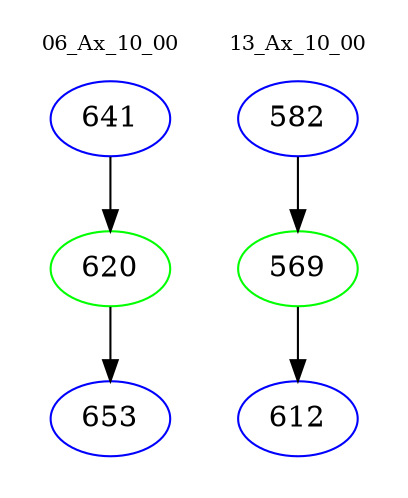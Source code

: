 digraph{
subgraph cluster_0 {
color = white
label = "06_Ax_10_00";
fontsize=10;
T0_641 [label="641", color="blue"]
T0_641 -> T0_620 [color="black"]
T0_620 [label="620", color="green"]
T0_620 -> T0_653 [color="black"]
T0_653 [label="653", color="blue"]
}
subgraph cluster_1 {
color = white
label = "13_Ax_10_00";
fontsize=10;
T1_582 [label="582", color="blue"]
T1_582 -> T1_569 [color="black"]
T1_569 [label="569", color="green"]
T1_569 -> T1_612 [color="black"]
T1_612 [label="612", color="blue"]
}
}
